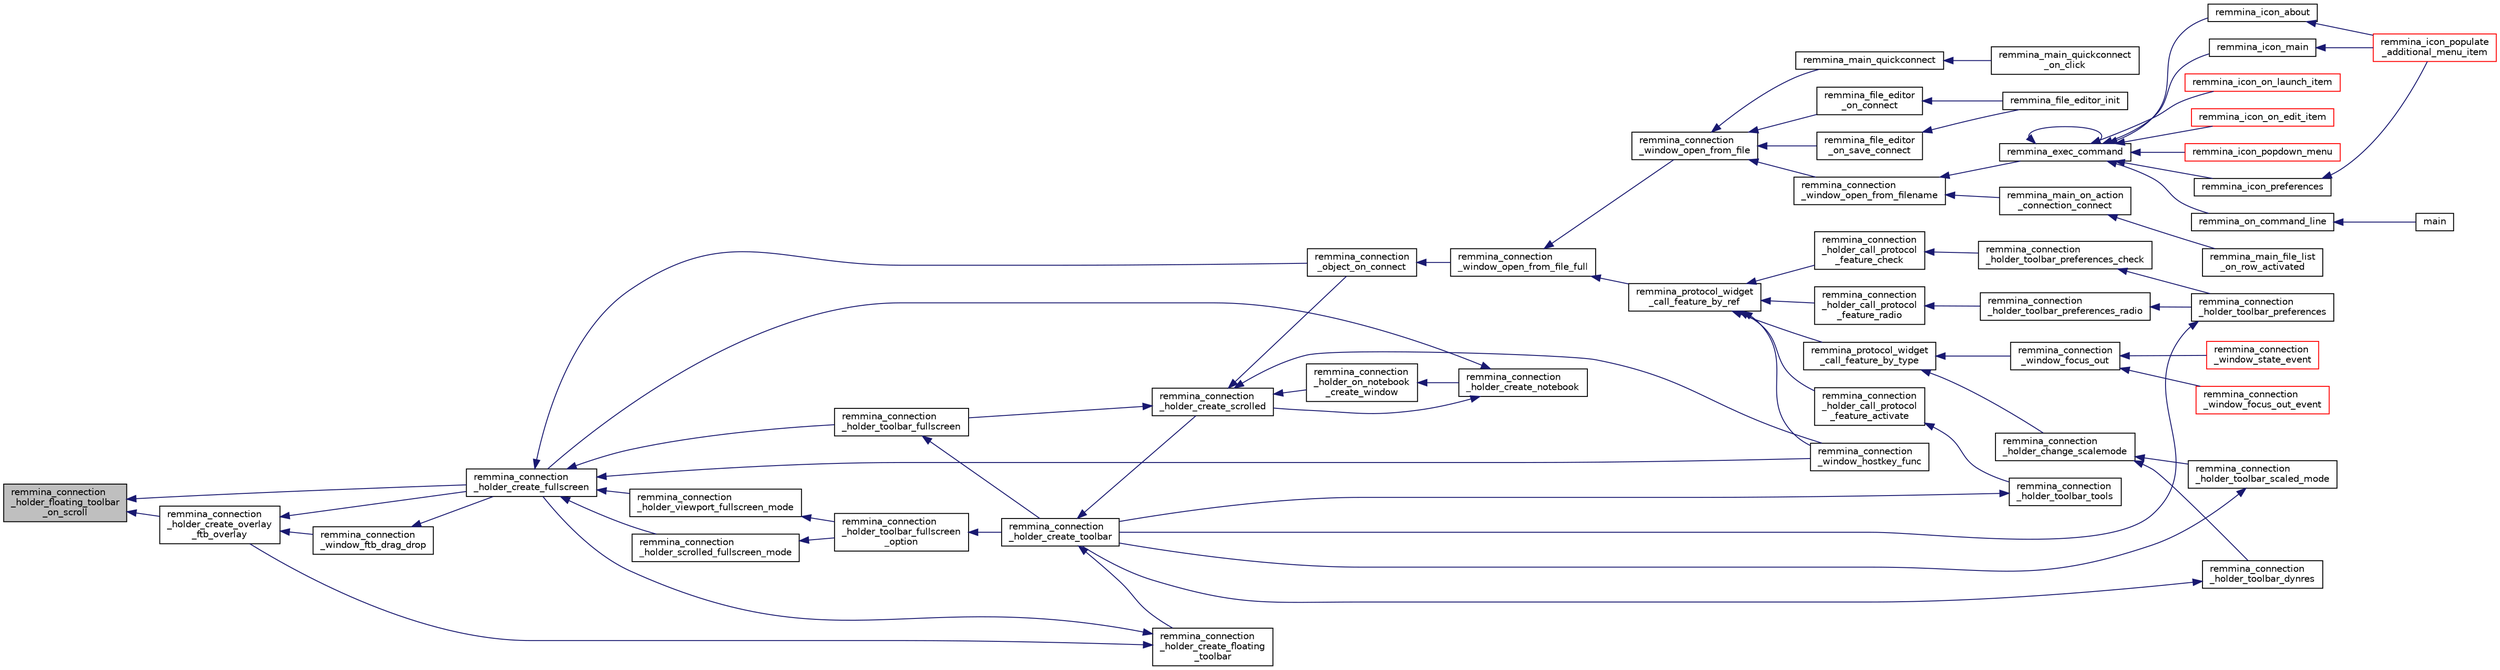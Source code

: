 digraph "remmina_connection_holder_floating_toolbar_on_scroll"
{
  edge [fontname="Helvetica",fontsize="10",labelfontname="Helvetica",labelfontsize="10"];
  node [fontname="Helvetica",fontsize="10",shape=record];
  rankdir="LR";
  Node4016 [label="remmina_connection\l_holder_floating_toolbar\l_on_scroll",height=0.2,width=0.4,color="black", fillcolor="grey75", style="filled", fontcolor="black"];
  Node4016 -> Node4017 [dir="back",color="midnightblue",fontsize="10",style="solid",fontname="Helvetica"];
  Node4017 [label="remmina_connection\l_holder_create_overlay\l_ftb_overlay",height=0.2,width=0.4,color="black", fillcolor="white", style="filled",URL="$remmina__connection__window_8c.html#ab2edcb806312b3367c70fbb13c383ae0"];
  Node4017 -> Node4018 [dir="back",color="midnightblue",fontsize="10",style="solid",fontname="Helvetica"];
  Node4018 [label="remmina_connection\l_window_ftb_drag_drop",height=0.2,width=0.4,color="black", fillcolor="white", style="filled",URL="$remmina__connection__window_8c.html#a15c9b2bd929f8f2bb64d0bb6fa60f067"];
  Node4018 -> Node4019 [dir="back",color="midnightblue",fontsize="10",style="solid",fontname="Helvetica"];
  Node4019 [label="remmina_connection\l_holder_create_fullscreen",height=0.2,width=0.4,color="black", fillcolor="white", style="filled",URL="$remmina__connection__window_8c.html#ae67ca4d276339723c1ff87fc224eaccf"];
  Node4019 -> Node4020 [dir="back",color="midnightblue",fontsize="10",style="solid",fontname="Helvetica"];
  Node4020 [label="remmina_connection\l_holder_toolbar_fullscreen",height=0.2,width=0.4,color="black", fillcolor="white", style="filled",URL="$remmina__connection__window_8c.html#a02ac20f50f1b7b816bd7208127efdbee"];
  Node4020 -> Node4021 [dir="back",color="midnightblue",fontsize="10",style="solid",fontname="Helvetica"];
  Node4021 [label="remmina_connection\l_holder_create_toolbar",height=0.2,width=0.4,color="black", fillcolor="white", style="filled",URL="$remmina__connection__window_8c.html#af8138da72278e9e9000276e08a6fd984"];
  Node4021 -> Node4022 [dir="back",color="midnightblue",fontsize="10",style="solid",fontname="Helvetica"];
  Node4022 [label="remmina_connection\l_holder_create_floating\l_toolbar",height=0.2,width=0.4,color="black", fillcolor="white", style="filled",URL="$remmina__connection__window_8c.html#a967dca6c1876afc3e6bcb763f9709d43"];
  Node4022 -> Node4017 [dir="back",color="midnightblue",fontsize="10",style="solid",fontname="Helvetica"];
  Node4022 -> Node4019 [dir="back",color="midnightblue",fontsize="10",style="solid",fontname="Helvetica"];
  Node4021 -> Node4023 [dir="back",color="midnightblue",fontsize="10",style="solid",fontname="Helvetica"];
  Node4023 [label="remmina_connection\l_holder_create_scrolled",height=0.2,width=0.4,color="black", fillcolor="white", style="filled",URL="$remmina__connection__window_8c.html#a57b3656c37df65d276ddd50a16906dc7"];
  Node4023 -> Node4020 [dir="back",color="midnightblue",fontsize="10",style="solid",fontname="Helvetica"];
  Node4023 -> Node4024 [dir="back",color="midnightblue",fontsize="10",style="solid",fontname="Helvetica"];
  Node4024 [label="remmina_connection\l_holder_on_notebook\l_create_window",height=0.2,width=0.4,color="black", fillcolor="white", style="filled",URL="$remmina__connection__window_8c.html#a2f5fc595c1aad851962aa58e2009bcce"];
  Node4024 -> Node4025 [dir="back",color="midnightblue",fontsize="10",style="solid",fontname="Helvetica"];
  Node4025 [label="remmina_connection\l_holder_create_notebook",height=0.2,width=0.4,color="black", fillcolor="white", style="filled",URL="$remmina__connection__window_8c.html#ae616dc409c5775dc73d9a83c1f081705"];
  Node4025 -> Node4023 [dir="back",color="midnightblue",fontsize="10",style="solid",fontname="Helvetica"];
  Node4025 -> Node4019 [dir="back",color="midnightblue",fontsize="10",style="solid",fontname="Helvetica"];
  Node4023 -> Node4026 [dir="back",color="midnightblue",fontsize="10",style="solid",fontname="Helvetica"];
  Node4026 [label="remmina_connection\l_window_hostkey_func",height=0.2,width=0.4,color="black", fillcolor="white", style="filled",URL="$remmina__connection__window_8c.html#abef663d930076deb3105f86dabe2a9c3"];
  Node4023 -> Node4027 [dir="back",color="midnightblue",fontsize="10",style="solid",fontname="Helvetica"];
  Node4027 [label="remmina_connection\l_object_on_connect",height=0.2,width=0.4,color="black", fillcolor="white", style="filled",URL="$remmina__connection__window_8c.html#a0ad685a873ecef95ec13caba17e0c22e"];
  Node4027 -> Node4028 [dir="back",color="midnightblue",fontsize="10",style="solid",fontname="Helvetica"];
  Node4028 [label="remmina_connection\l_window_open_from_file_full",height=0.2,width=0.4,color="black", fillcolor="white", style="filled",URL="$remmina__connection__window_8h.html#adbf2b670ca3bae96a99cb0b36021a961"];
  Node4028 -> Node4029 [dir="back",color="midnightblue",fontsize="10",style="solid",fontname="Helvetica"];
  Node4029 [label="remmina_connection\l_window_open_from_file",height=0.2,width=0.4,color="black", fillcolor="white", style="filled",URL="$remmina__connection__window_8h.html#a1c7f722a89609523cc4de079cc82f23c"];
  Node4029 -> Node4030 [dir="back",color="midnightblue",fontsize="10",style="solid",fontname="Helvetica"];
  Node4030 [label="remmina_connection\l_window_open_from_filename",height=0.2,width=0.4,color="black", fillcolor="white", style="filled",URL="$remmina__connection__window_8h.html#ab0ed27ef360efc7d92906cbabf9da5db"];
  Node4030 -> Node4031 [dir="back",color="midnightblue",fontsize="10",style="solid",fontname="Helvetica"];
  Node4031 [label="remmina_exec_command",height=0.2,width=0.4,color="black", fillcolor="white", style="filled",URL="$remmina__exec_8h.html#a424cabdcff647797061e7482049d62a7"];
  Node4031 -> Node4032 [dir="back",color="midnightblue",fontsize="10",style="solid",fontname="Helvetica"];
  Node4032 [label="remmina_on_command_line",height=0.2,width=0.4,color="black", fillcolor="white", style="filled",URL="$remmina_8c.html#aeb286fc5bd52ab5382ab8cb495dc2914"];
  Node4032 -> Node4033 [dir="back",color="midnightblue",fontsize="10",style="solid",fontname="Helvetica"];
  Node4033 [label="main",height=0.2,width=0.4,color="black", fillcolor="white", style="filled",URL="$remmina_8c.html#a0ddf1224851353fc92bfbff6f499fa97"];
  Node4031 -> Node4031 [dir="back",color="midnightblue",fontsize="10",style="solid",fontname="Helvetica"];
  Node4031 -> Node4034 [dir="back",color="midnightblue",fontsize="10",style="solid",fontname="Helvetica"];
  Node4034 [label="remmina_icon_main",height=0.2,width=0.4,color="black", fillcolor="white", style="filled",URL="$remmina__icon_8c.html#a920476110ab6410c8fc8cf734109e497"];
  Node4034 -> Node4035 [dir="back",color="midnightblue",fontsize="10",style="solid",fontname="Helvetica"];
  Node4035 [label="remmina_icon_populate\l_additional_menu_item",height=0.2,width=0.4,color="red", fillcolor="white", style="filled",URL="$remmina__icon_8c.html#a8aaf73ed94cf20dcce1c7be26262cb56"];
  Node4031 -> Node4045 [dir="back",color="midnightblue",fontsize="10",style="solid",fontname="Helvetica"];
  Node4045 [label="remmina_icon_preferences",height=0.2,width=0.4,color="black", fillcolor="white", style="filled",URL="$remmina__icon_8c.html#ad3b0e3d12e4854eae05b1afea19da404"];
  Node4045 -> Node4035 [dir="back",color="midnightblue",fontsize="10",style="solid",fontname="Helvetica"];
  Node4031 -> Node4046 [dir="back",color="midnightblue",fontsize="10",style="solid",fontname="Helvetica"];
  Node4046 [label="remmina_icon_about",height=0.2,width=0.4,color="black", fillcolor="white", style="filled",URL="$remmina__icon_8c.html#a5cdf1958ef01e49889bcee2e90e2cf71"];
  Node4046 -> Node4035 [dir="back",color="midnightblue",fontsize="10",style="solid",fontname="Helvetica"];
  Node4031 -> Node4047 [dir="back",color="midnightblue",fontsize="10",style="solid",fontname="Helvetica"];
  Node4047 [label="remmina_icon_on_launch_item",height=0.2,width=0.4,color="red", fillcolor="white", style="filled",URL="$remmina__icon_8c.html#ad1699688680e12abcfd5c74dd2f76d83"];
  Node4031 -> Node4050 [dir="back",color="midnightblue",fontsize="10",style="solid",fontname="Helvetica"];
  Node4050 [label="remmina_icon_on_edit_item",height=0.2,width=0.4,color="red", fillcolor="white", style="filled",URL="$remmina__icon_8c.html#af8708120906a8dc41a7998ebf9ecd129"];
  Node4031 -> Node4051 [dir="back",color="midnightblue",fontsize="10",style="solid",fontname="Helvetica"];
  Node4051 [label="remmina_icon_popdown_menu",height=0.2,width=0.4,color="red", fillcolor="white", style="filled",URL="$remmina__icon_8c.html#a444be76e3c3a065279c5f9abc7fae833"];
  Node4030 -> Node4052 [dir="back",color="midnightblue",fontsize="10",style="solid",fontname="Helvetica"];
  Node4052 [label="remmina_main_on_action\l_connection_connect",height=0.2,width=0.4,color="black", fillcolor="white", style="filled",URL="$remmina__main_8c.html#ae023d1cb099a4f7bee79f13760566cbf"];
  Node4052 -> Node4053 [dir="back",color="midnightblue",fontsize="10",style="solid",fontname="Helvetica"];
  Node4053 [label="remmina_main_file_list\l_on_row_activated",height=0.2,width=0.4,color="black", fillcolor="white", style="filled",URL="$remmina__main_8c.html#aba1a89a2400c5cc8373c6bd34602ac10"];
  Node4029 -> Node4054 [dir="back",color="midnightblue",fontsize="10",style="solid",fontname="Helvetica"];
  Node4054 [label="remmina_file_editor\l_on_connect",height=0.2,width=0.4,color="black", fillcolor="white", style="filled",URL="$remmina__file__editor_8c.html#a73b8581fd1fd77532b748d91a2951f25"];
  Node4054 -> Node4038 [dir="back",color="midnightblue",fontsize="10",style="solid",fontname="Helvetica"];
  Node4038 [label="remmina_file_editor_init",height=0.2,width=0.4,color="black", fillcolor="white", style="filled",URL="$remmina__file__editor_8c.html#a9afd8d41c66f547320930eb331f3124d"];
  Node4029 -> Node4039 [dir="back",color="midnightblue",fontsize="10",style="solid",fontname="Helvetica"];
  Node4039 [label="remmina_file_editor\l_on_save_connect",height=0.2,width=0.4,color="black", fillcolor="white", style="filled",URL="$remmina__file__editor_8c.html#a57224f3f69f04f398de563b71be6b18e"];
  Node4039 -> Node4038 [dir="back",color="midnightblue",fontsize="10",style="solid",fontname="Helvetica"];
  Node4029 -> Node4055 [dir="back",color="midnightblue",fontsize="10",style="solid",fontname="Helvetica"];
  Node4055 [label="remmina_main_quickconnect",height=0.2,width=0.4,color="black", fillcolor="white", style="filled",URL="$remmina__main_8c.html#a802458852abacebfb16f1f4295806a01"];
  Node4055 -> Node4056 [dir="back",color="midnightblue",fontsize="10",style="solid",fontname="Helvetica"];
  Node4056 [label="remmina_main_quickconnect\l_on_click",height=0.2,width=0.4,color="black", fillcolor="white", style="filled",URL="$remmina__main_8c.html#a210e9e04c7c97cc86412044de31f659d"];
  Node4028 -> Node4057 [dir="back",color="midnightblue",fontsize="10",style="solid",fontname="Helvetica"];
  Node4057 [label="remmina_protocol_widget\l_call_feature_by_ref",height=0.2,width=0.4,color="black", fillcolor="white", style="filled",URL="$remmina__protocol__widget_8h.html#a605b69a9aa4393024369cc5070488692"];
  Node4057 -> Node4058 [dir="back",color="midnightblue",fontsize="10",style="solid",fontname="Helvetica"];
  Node4058 [label="remmina_connection\l_holder_call_protocol\l_feature_radio",height=0.2,width=0.4,color="black", fillcolor="white", style="filled",URL="$remmina__connection__window_8c.html#a86280cb973101817f7410af393bc2f98"];
  Node4058 -> Node4059 [dir="back",color="midnightblue",fontsize="10",style="solid",fontname="Helvetica"];
  Node4059 [label="remmina_connection\l_holder_toolbar_preferences_radio",height=0.2,width=0.4,color="black", fillcolor="white", style="filled",URL="$remmina__connection__window_8c.html#a1ddab4aacc284c606ab237eae9c0b5a9"];
  Node4059 -> Node4060 [dir="back",color="midnightblue",fontsize="10",style="solid",fontname="Helvetica"];
  Node4060 [label="remmina_connection\l_holder_toolbar_preferences",height=0.2,width=0.4,color="black", fillcolor="white", style="filled",URL="$remmina__connection__window_8c.html#a78ec7d6e66d6e6569c1a9a0230c74bc8"];
  Node4060 -> Node4021 [dir="back",color="midnightblue",fontsize="10",style="solid",fontname="Helvetica"];
  Node4057 -> Node4061 [dir="back",color="midnightblue",fontsize="10",style="solid",fontname="Helvetica"];
  Node4061 [label="remmina_connection\l_holder_call_protocol\l_feature_check",height=0.2,width=0.4,color="black", fillcolor="white", style="filled",URL="$remmina__connection__window_8c.html#a8d924ded7fe147df8b5f113e2fb1d6e7"];
  Node4061 -> Node4062 [dir="back",color="midnightblue",fontsize="10",style="solid",fontname="Helvetica"];
  Node4062 [label="remmina_connection\l_holder_toolbar_preferences_check",height=0.2,width=0.4,color="black", fillcolor="white", style="filled",URL="$remmina__connection__window_8c.html#ada0dce340f5f1484c496a2357e8a2c69"];
  Node4062 -> Node4060 [dir="back",color="midnightblue",fontsize="10",style="solid",fontname="Helvetica"];
  Node4057 -> Node4063 [dir="back",color="midnightblue",fontsize="10",style="solid",fontname="Helvetica"];
  Node4063 [label="remmina_connection\l_holder_call_protocol\l_feature_activate",height=0.2,width=0.4,color="black", fillcolor="white", style="filled",URL="$remmina__connection__window_8c.html#a4507b43c6fd10bc68d9512c6b253a552"];
  Node4063 -> Node4064 [dir="back",color="midnightblue",fontsize="10",style="solid",fontname="Helvetica"];
  Node4064 [label="remmina_connection\l_holder_toolbar_tools",height=0.2,width=0.4,color="black", fillcolor="white", style="filled",URL="$remmina__connection__window_8c.html#a51cc0b2274049920f67c71047bd76213"];
  Node4064 -> Node4021 [dir="back",color="midnightblue",fontsize="10",style="solid",fontname="Helvetica"];
  Node4057 -> Node4026 [dir="back",color="midnightblue",fontsize="10",style="solid",fontname="Helvetica"];
  Node4057 -> Node4065 [dir="back",color="midnightblue",fontsize="10",style="solid",fontname="Helvetica"];
  Node4065 [label="remmina_protocol_widget\l_call_feature_by_type",height=0.2,width=0.4,color="black", fillcolor="white", style="filled",URL="$remmina__protocol__widget_8h.html#a6a630e96e5b914d60d678ae8eaad4cd9"];
  Node4065 -> Node4066 [dir="back",color="midnightblue",fontsize="10",style="solid",fontname="Helvetica"];
  Node4066 [label="remmina_connection\l_holder_change_scalemode",height=0.2,width=0.4,color="black", fillcolor="white", style="filled",URL="$remmina__connection__window_8c.html#a5565ebedf82eb9f2d54b7f447b4c930e"];
  Node4066 -> Node4067 [dir="back",color="midnightblue",fontsize="10",style="solid",fontname="Helvetica"];
  Node4067 [label="remmina_connection\l_holder_toolbar_dynres",height=0.2,width=0.4,color="black", fillcolor="white", style="filled",URL="$remmina__connection__window_8c.html#a576e3800c7371f63b27e3832848ac4e5"];
  Node4067 -> Node4021 [dir="back",color="midnightblue",fontsize="10",style="solid",fontname="Helvetica"];
  Node4066 -> Node4068 [dir="back",color="midnightblue",fontsize="10",style="solid",fontname="Helvetica"];
  Node4068 [label="remmina_connection\l_holder_toolbar_scaled_mode",height=0.2,width=0.4,color="black", fillcolor="white", style="filled",URL="$remmina__connection__window_8c.html#ad6136dd7c0867a5a5f1c0b0645632ee4"];
  Node4068 -> Node4021 [dir="back",color="midnightblue",fontsize="10",style="solid",fontname="Helvetica"];
  Node4065 -> Node4069 [dir="back",color="midnightblue",fontsize="10",style="solid",fontname="Helvetica"];
  Node4069 [label="remmina_connection\l_window_focus_out",height=0.2,width=0.4,color="black", fillcolor="white", style="filled",URL="$remmina__connection__window_8c.html#a8c242e0a7ee57ed79099c330d696b43f"];
  Node4069 -> Node4070 [dir="back",color="midnightblue",fontsize="10",style="solid",fontname="Helvetica"];
  Node4070 [label="remmina_connection\l_window_focus_out_event",height=0.2,width=0.4,color="red", fillcolor="white", style="filled",URL="$remmina__connection__window_8c.html#a539828a1dd435bee083d82136691176c"];
  Node4069 -> Node4072 [dir="back",color="midnightblue",fontsize="10",style="solid",fontname="Helvetica"];
  Node4072 [label="remmina_connection\l_window_state_event",height=0.2,width=0.4,color="red", fillcolor="white", style="filled",URL="$remmina__connection__window_8c.html#a174d5b1e983a96c98aae2e8078f462bd"];
  Node4019 -> Node4073 [dir="back",color="midnightblue",fontsize="10",style="solid",fontname="Helvetica"];
  Node4073 [label="remmina_connection\l_holder_viewport_fullscreen_mode",height=0.2,width=0.4,color="black", fillcolor="white", style="filled",URL="$remmina__connection__window_8c.html#a0e99d0ff8c39f2c6de508eee9ef498c5"];
  Node4073 -> Node4074 [dir="back",color="midnightblue",fontsize="10",style="solid",fontname="Helvetica"];
  Node4074 [label="remmina_connection\l_holder_toolbar_fullscreen\l_option",height=0.2,width=0.4,color="black", fillcolor="white", style="filled",URL="$remmina__connection__window_8c.html#a1415cdcbed0e6fe9a7978586bf132207"];
  Node4074 -> Node4021 [dir="back",color="midnightblue",fontsize="10",style="solid",fontname="Helvetica"];
  Node4019 -> Node4075 [dir="back",color="midnightblue",fontsize="10",style="solid",fontname="Helvetica"];
  Node4075 [label="remmina_connection\l_holder_scrolled_fullscreen_mode",height=0.2,width=0.4,color="black", fillcolor="white", style="filled",URL="$remmina__connection__window_8c.html#aa25cae5c0e15e13b817b925e42a044a9"];
  Node4075 -> Node4074 [dir="back",color="midnightblue",fontsize="10",style="solid",fontname="Helvetica"];
  Node4019 -> Node4026 [dir="back",color="midnightblue",fontsize="10",style="solid",fontname="Helvetica"];
  Node4019 -> Node4027 [dir="back",color="midnightblue",fontsize="10",style="solid",fontname="Helvetica"];
  Node4017 -> Node4019 [dir="back",color="midnightblue",fontsize="10",style="solid",fontname="Helvetica"];
  Node4016 -> Node4019 [dir="back",color="midnightblue",fontsize="10",style="solid",fontname="Helvetica"];
}
